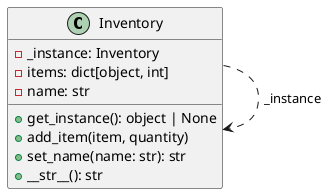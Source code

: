 @startuml
class Inventory {
  - _instance: Inventory
  - items: dict[object, int]
  - name: str
  + get_instance(): object | None
  + add_item(item, quantity)
  + set_name(name: str): str
  + __str__(): str
}

Inventory ..> Inventory : _instance
@enduml


